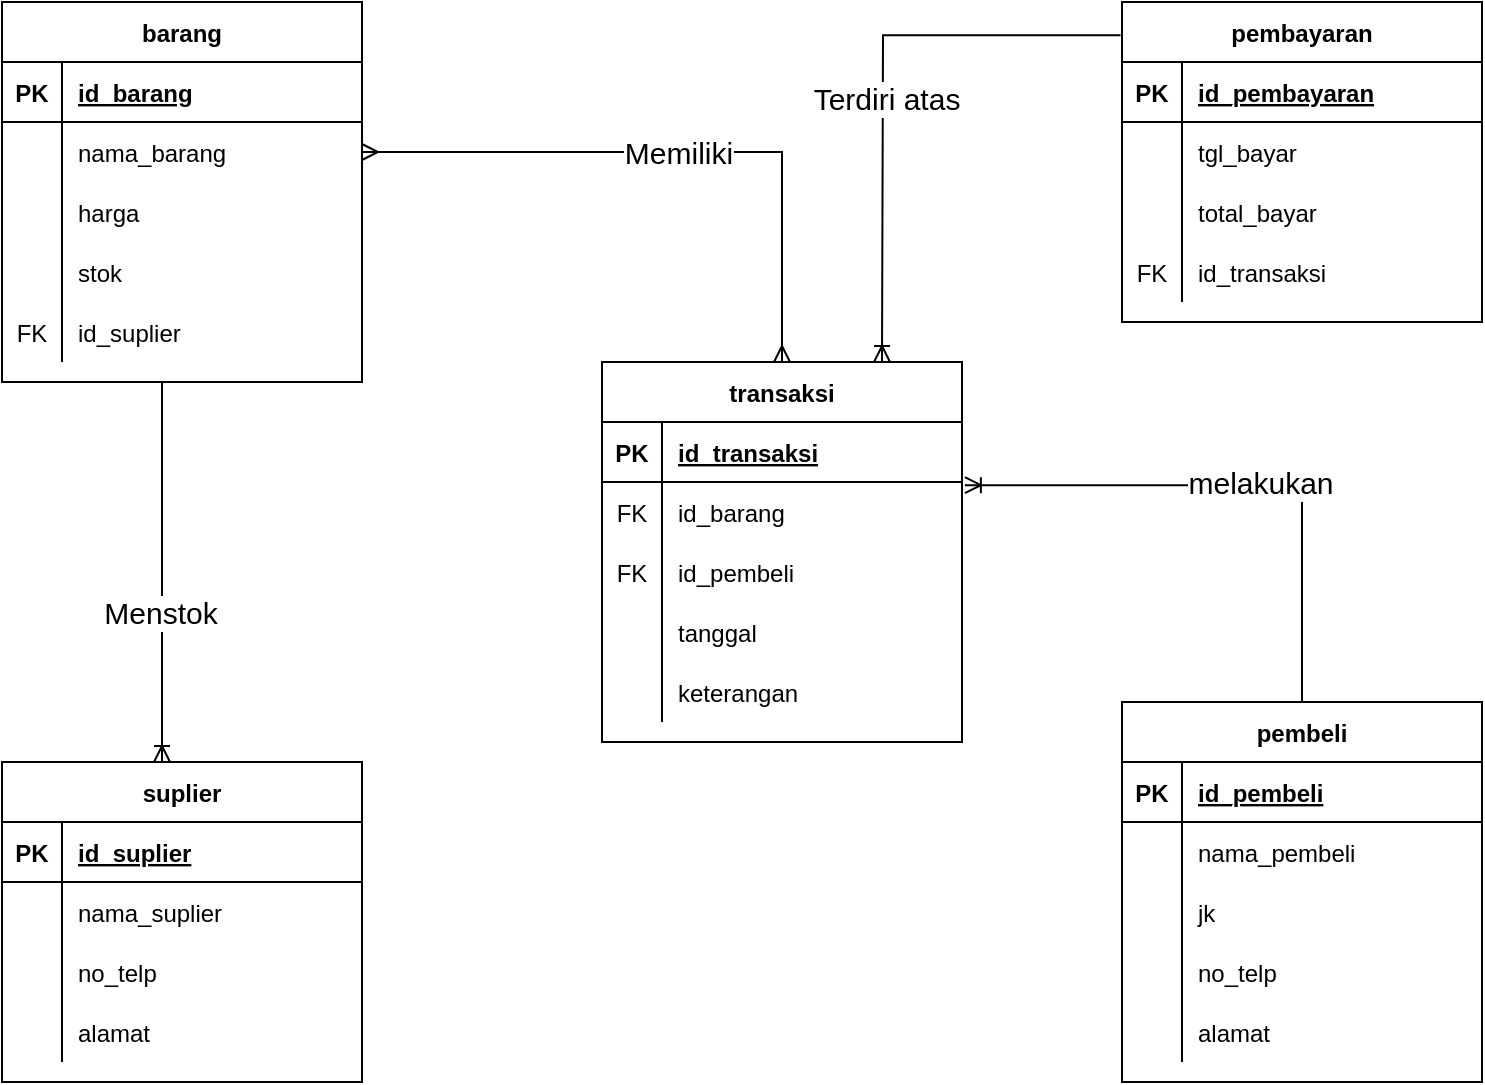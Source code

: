 <mxfile version="17.1.5" type="github"><diagram id="R2lEEEUBdFMjLlhIrx00" name="Page-1"><mxGraphModel dx="1929" dy="1000" grid="1" gridSize="10" guides="1" tooltips="1" connect="1" arrows="1" fold="1" page="1" pageScale="1" pageWidth="850" pageHeight="1100" math="0" shadow="0" extFonts="Permanent Marker^https://fonts.googleapis.com/css?family=Permanent+Marker"><root><mxCell id="0"/><mxCell id="1" parent="0"/><mxCell id="zM4GDXWuO1fYf1jPABZs-1" value="barang" style="shape=table;startSize=30;container=1;collapsible=1;childLayout=tableLayout;fixedRows=1;rowLines=0;fontStyle=1;align=center;resizeLast=1;" vertex="1" parent="1"><mxGeometry x="70" y="270" width="180" height="190" as="geometry"/></mxCell><mxCell id="zM4GDXWuO1fYf1jPABZs-2" value="" style="shape=tableRow;horizontal=0;startSize=0;swimlaneHead=0;swimlaneBody=0;fillColor=none;collapsible=0;dropTarget=0;points=[[0,0.5],[1,0.5]];portConstraint=eastwest;top=0;left=0;right=0;bottom=1;" vertex="1" parent="zM4GDXWuO1fYf1jPABZs-1"><mxGeometry y="30" width="180" height="30" as="geometry"/></mxCell><mxCell id="zM4GDXWuO1fYf1jPABZs-3" value="PK" style="shape=partialRectangle;connectable=0;fillColor=none;top=0;left=0;bottom=0;right=0;fontStyle=1;overflow=hidden;" vertex="1" parent="zM4GDXWuO1fYf1jPABZs-2"><mxGeometry width="30" height="30" as="geometry"><mxRectangle width="30" height="30" as="alternateBounds"/></mxGeometry></mxCell><mxCell id="zM4GDXWuO1fYf1jPABZs-4" value="id_barang" style="shape=partialRectangle;connectable=0;fillColor=none;top=0;left=0;bottom=0;right=0;align=left;spacingLeft=6;fontStyle=5;overflow=hidden;" vertex="1" parent="zM4GDXWuO1fYf1jPABZs-2"><mxGeometry x="30" width="150" height="30" as="geometry"><mxRectangle width="150" height="30" as="alternateBounds"/></mxGeometry></mxCell><mxCell id="zM4GDXWuO1fYf1jPABZs-5" value="" style="shape=tableRow;horizontal=0;startSize=0;swimlaneHead=0;swimlaneBody=0;fillColor=none;collapsible=0;dropTarget=0;points=[[0,0.5],[1,0.5]];portConstraint=eastwest;top=0;left=0;right=0;bottom=0;" vertex="1" parent="zM4GDXWuO1fYf1jPABZs-1"><mxGeometry y="60" width="180" height="30" as="geometry"/></mxCell><mxCell id="zM4GDXWuO1fYf1jPABZs-6" value="" style="shape=partialRectangle;connectable=0;fillColor=none;top=0;left=0;bottom=0;right=0;editable=1;overflow=hidden;" vertex="1" parent="zM4GDXWuO1fYf1jPABZs-5"><mxGeometry width="30" height="30" as="geometry"><mxRectangle width="30" height="30" as="alternateBounds"/></mxGeometry></mxCell><mxCell id="zM4GDXWuO1fYf1jPABZs-7" value="nama_barang" style="shape=partialRectangle;connectable=0;fillColor=none;top=0;left=0;bottom=0;right=0;align=left;spacingLeft=6;overflow=hidden;" vertex="1" parent="zM4GDXWuO1fYf1jPABZs-5"><mxGeometry x="30" width="150" height="30" as="geometry"><mxRectangle width="150" height="30" as="alternateBounds"/></mxGeometry></mxCell><mxCell id="zM4GDXWuO1fYf1jPABZs-8" value="" style="shape=tableRow;horizontal=0;startSize=0;swimlaneHead=0;swimlaneBody=0;fillColor=none;collapsible=0;dropTarget=0;points=[[0,0.5],[1,0.5]];portConstraint=eastwest;top=0;left=0;right=0;bottom=0;" vertex="1" parent="zM4GDXWuO1fYf1jPABZs-1"><mxGeometry y="90" width="180" height="30" as="geometry"/></mxCell><mxCell id="zM4GDXWuO1fYf1jPABZs-9" value="" style="shape=partialRectangle;connectable=0;fillColor=none;top=0;left=0;bottom=0;right=0;editable=1;overflow=hidden;" vertex="1" parent="zM4GDXWuO1fYf1jPABZs-8"><mxGeometry width="30" height="30" as="geometry"><mxRectangle width="30" height="30" as="alternateBounds"/></mxGeometry></mxCell><mxCell id="zM4GDXWuO1fYf1jPABZs-10" value="harga" style="shape=partialRectangle;connectable=0;fillColor=none;top=0;left=0;bottom=0;right=0;align=left;spacingLeft=6;overflow=hidden;" vertex="1" parent="zM4GDXWuO1fYf1jPABZs-8"><mxGeometry x="30" width="150" height="30" as="geometry"><mxRectangle width="150" height="30" as="alternateBounds"/></mxGeometry></mxCell><mxCell id="zM4GDXWuO1fYf1jPABZs-11" value="" style="shape=tableRow;horizontal=0;startSize=0;swimlaneHead=0;swimlaneBody=0;fillColor=none;collapsible=0;dropTarget=0;points=[[0,0.5],[1,0.5]];portConstraint=eastwest;top=0;left=0;right=0;bottom=0;" vertex="1" parent="zM4GDXWuO1fYf1jPABZs-1"><mxGeometry y="120" width="180" height="30" as="geometry"/></mxCell><mxCell id="zM4GDXWuO1fYf1jPABZs-12" value="" style="shape=partialRectangle;connectable=0;fillColor=none;top=0;left=0;bottom=0;right=0;editable=1;overflow=hidden;" vertex="1" parent="zM4GDXWuO1fYf1jPABZs-11"><mxGeometry width="30" height="30" as="geometry"><mxRectangle width="30" height="30" as="alternateBounds"/></mxGeometry></mxCell><mxCell id="zM4GDXWuO1fYf1jPABZs-13" value="stok" style="shape=partialRectangle;connectable=0;fillColor=none;top=0;left=0;bottom=0;right=0;align=left;spacingLeft=6;overflow=hidden;" vertex="1" parent="zM4GDXWuO1fYf1jPABZs-11"><mxGeometry x="30" width="150" height="30" as="geometry"><mxRectangle width="150" height="30" as="alternateBounds"/></mxGeometry></mxCell><mxCell id="zM4GDXWuO1fYf1jPABZs-14" value="" style="shape=tableRow;horizontal=0;startSize=0;swimlaneHead=0;swimlaneBody=0;fillColor=none;collapsible=0;dropTarget=0;points=[[0,0.5],[1,0.5]];portConstraint=eastwest;top=0;left=0;right=0;bottom=0;" vertex="1" parent="zM4GDXWuO1fYf1jPABZs-1"><mxGeometry y="150" width="180" height="30" as="geometry"/></mxCell><mxCell id="zM4GDXWuO1fYf1jPABZs-15" value="FK" style="shape=partialRectangle;connectable=0;fillColor=none;top=0;left=0;bottom=0;right=0;editable=1;overflow=hidden;" vertex="1" parent="zM4GDXWuO1fYf1jPABZs-14"><mxGeometry width="30" height="30" as="geometry"><mxRectangle width="30" height="30" as="alternateBounds"/></mxGeometry></mxCell><mxCell id="zM4GDXWuO1fYf1jPABZs-16" value="id_suplier    " style="shape=partialRectangle;connectable=0;fillColor=none;top=0;left=0;bottom=0;right=0;align=left;spacingLeft=6;overflow=hidden;" vertex="1" parent="zM4GDXWuO1fYf1jPABZs-14"><mxGeometry x="30" width="150" height="30" as="geometry"><mxRectangle width="150" height="30" as="alternateBounds"/></mxGeometry></mxCell><mxCell id="zM4GDXWuO1fYf1jPABZs-17" value="suplier" style="shape=table;startSize=30;container=1;collapsible=1;childLayout=tableLayout;fixedRows=1;rowLines=0;fontStyle=1;align=center;resizeLast=1;" vertex="1" parent="1"><mxGeometry x="70" y="650" width="180" height="160" as="geometry"/></mxCell><mxCell id="zM4GDXWuO1fYf1jPABZs-18" value="" style="shape=tableRow;horizontal=0;startSize=0;swimlaneHead=0;swimlaneBody=0;fillColor=none;collapsible=0;dropTarget=0;points=[[0,0.5],[1,0.5]];portConstraint=eastwest;top=0;left=0;right=0;bottom=1;" vertex="1" parent="zM4GDXWuO1fYf1jPABZs-17"><mxGeometry y="30" width="180" height="30" as="geometry"/></mxCell><mxCell id="zM4GDXWuO1fYf1jPABZs-19" value="PK" style="shape=partialRectangle;connectable=0;fillColor=none;top=0;left=0;bottom=0;right=0;fontStyle=1;overflow=hidden;" vertex="1" parent="zM4GDXWuO1fYf1jPABZs-18"><mxGeometry width="30" height="30" as="geometry"><mxRectangle width="30" height="30" as="alternateBounds"/></mxGeometry></mxCell><mxCell id="zM4GDXWuO1fYf1jPABZs-20" value="id_suplier" style="shape=partialRectangle;connectable=0;fillColor=none;top=0;left=0;bottom=0;right=0;align=left;spacingLeft=6;fontStyle=5;overflow=hidden;" vertex="1" parent="zM4GDXWuO1fYf1jPABZs-18"><mxGeometry x="30" width="150" height="30" as="geometry"><mxRectangle width="150" height="30" as="alternateBounds"/></mxGeometry></mxCell><mxCell id="zM4GDXWuO1fYf1jPABZs-21" value="" style="shape=tableRow;horizontal=0;startSize=0;swimlaneHead=0;swimlaneBody=0;fillColor=none;collapsible=0;dropTarget=0;points=[[0,0.5],[1,0.5]];portConstraint=eastwest;top=0;left=0;right=0;bottom=0;" vertex="1" parent="zM4GDXWuO1fYf1jPABZs-17"><mxGeometry y="60" width="180" height="30" as="geometry"/></mxCell><mxCell id="zM4GDXWuO1fYf1jPABZs-22" value="" style="shape=partialRectangle;connectable=0;fillColor=none;top=0;left=0;bottom=0;right=0;editable=1;overflow=hidden;" vertex="1" parent="zM4GDXWuO1fYf1jPABZs-21"><mxGeometry width="30" height="30" as="geometry"><mxRectangle width="30" height="30" as="alternateBounds"/></mxGeometry></mxCell><mxCell id="zM4GDXWuO1fYf1jPABZs-23" value="nama_suplier" style="shape=partialRectangle;connectable=0;fillColor=none;top=0;left=0;bottom=0;right=0;align=left;spacingLeft=6;overflow=hidden;" vertex="1" parent="zM4GDXWuO1fYf1jPABZs-21"><mxGeometry x="30" width="150" height="30" as="geometry"><mxRectangle width="150" height="30" as="alternateBounds"/></mxGeometry></mxCell><mxCell id="zM4GDXWuO1fYf1jPABZs-24" value="" style="shape=tableRow;horizontal=0;startSize=0;swimlaneHead=0;swimlaneBody=0;fillColor=none;collapsible=0;dropTarget=0;points=[[0,0.5],[1,0.5]];portConstraint=eastwest;top=0;left=0;right=0;bottom=0;" vertex="1" parent="zM4GDXWuO1fYf1jPABZs-17"><mxGeometry y="90" width="180" height="30" as="geometry"/></mxCell><mxCell id="zM4GDXWuO1fYf1jPABZs-25" value="" style="shape=partialRectangle;connectable=0;fillColor=none;top=0;left=0;bottom=0;right=0;editable=1;overflow=hidden;" vertex="1" parent="zM4GDXWuO1fYf1jPABZs-24"><mxGeometry width="30" height="30" as="geometry"><mxRectangle width="30" height="30" as="alternateBounds"/></mxGeometry></mxCell><mxCell id="zM4GDXWuO1fYf1jPABZs-26" value="no_telp" style="shape=partialRectangle;connectable=0;fillColor=none;top=0;left=0;bottom=0;right=0;align=left;spacingLeft=6;overflow=hidden;" vertex="1" parent="zM4GDXWuO1fYf1jPABZs-24"><mxGeometry x="30" width="150" height="30" as="geometry"><mxRectangle width="150" height="30" as="alternateBounds"/></mxGeometry></mxCell><mxCell id="zM4GDXWuO1fYf1jPABZs-27" value="" style="shape=tableRow;horizontal=0;startSize=0;swimlaneHead=0;swimlaneBody=0;fillColor=none;collapsible=0;dropTarget=0;points=[[0,0.5],[1,0.5]];portConstraint=eastwest;top=0;left=0;right=0;bottom=0;" vertex="1" parent="zM4GDXWuO1fYf1jPABZs-17"><mxGeometry y="120" width="180" height="30" as="geometry"/></mxCell><mxCell id="zM4GDXWuO1fYf1jPABZs-28" value="" style="shape=partialRectangle;connectable=0;fillColor=none;top=0;left=0;bottom=0;right=0;editable=1;overflow=hidden;" vertex="1" parent="zM4GDXWuO1fYf1jPABZs-27"><mxGeometry width="30" height="30" as="geometry"><mxRectangle width="30" height="30" as="alternateBounds"/></mxGeometry></mxCell><mxCell id="zM4GDXWuO1fYf1jPABZs-29" value="alamat" style="shape=partialRectangle;connectable=0;fillColor=none;top=0;left=0;bottom=0;right=0;align=left;spacingLeft=6;overflow=hidden;" vertex="1" parent="zM4GDXWuO1fYf1jPABZs-27"><mxGeometry x="30" width="150" height="30" as="geometry"><mxRectangle width="150" height="30" as="alternateBounds"/></mxGeometry></mxCell><mxCell id="zM4GDXWuO1fYf1jPABZs-30" value="transaksi" style="shape=table;startSize=30;container=1;collapsible=1;childLayout=tableLayout;fixedRows=1;rowLines=0;fontStyle=1;align=center;resizeLast=1;" vertex="1" parent="1"><mxGeometry x="370" y="450" width="180" height="190" as="geometry"/></mxCell><mxCell id="zM4GDXWuO1fYf1jPABZs-31" value="" style="shape=tableRow;horizontal=0;startSize=0;swimlaneHead=0;swimlaneBody=0;fillColor=none;collapsible=0;dropTarget=0;points=[[0,0.5],[1,0.5]];portConstraint=eastwest;top=0;left=0;right=0;bottom=1;" vertex="1" parent="zM4GDXWuO1fYf1jPABZs-30"><mxGeometry y="30" width="180" height="30" as="geometry"/></mxCell><mxCell id="zM4GDXWuO1fYf1jPABZs-32" value="PK" style="shape=partialRectangle;connectable=0;fillColor=none;top=0;left=0;bottom=0;right=0;fontStyle=1;overflow=hidden;" vertex="1" parent="zM4GDXWuO1fYf1jPABZs-31"><mxGeometry width="30" height="30" as="geometry"><mxRectangle width="30" height="30" as="alternateBounds"/></mxGeometry></mxCell><mxCell id="zM4GDXWuO1fYf1jPABZs-33" value="id_transaksi" style="shape=partialRectangle;connectable=0;fillColor=none;top=0;left=0;bottom=0;right=0;align=left;spacingLeft=6;fontStyle=5;overflow=hidden;" vertex="1" parent="zM4GDXWuO1fYf1jPABZs-31"><mxGeometry x="30" width="150" height="30" as="geometry"><mxRectangle width="150" height="30" as="alternateBounds"/></mxGeometry></mxCell><mxCell id="zM4GDXWuO1fYf1jPABZs-34" value="" style="shape=tableRow;horizontal=0;startSize=0;swimlaneHead=0;swimlaneBody=0;fillColor=none;collapsible=0;dropTarget=0;points=[[0,0.5],[1,0.5]];portConstraint=eastwest;top=0;left=0;right=0;bottom=0;" vertex="1" parent="zM4GDXWuO1fYf1jPABZs-30"><mxGeometry y="60" width="180" height="30" as="geometry"/></mxCell><mxCell id="zM4GDXWuO1fYf1jPABZs-35" value="FK" style="shape=partialRectangle;connectable=0;fillColor=none;top=0;left=0;bottom=0;right=0;editable=1;overflow=hidden;" vertex="1" parent="zM4GDXWuO1fYf1jPABZs-34"><mxGeometry width="30" height="30" as="geometry"><mxRectangle width="30" height="30" as="alternateBounds"/></mxGeometry></mxCell><mxCell id="zM4GDXWuO1fYf1jPABZs-36" value="id_barang" style="shape=partialRectangle;connectable=0;fillColor=none;top=0;left=0;bottom=0;right=0;align=left;spacingLeft=6;overflow=hidden;" vertex="1" parent="zM4GDXWuO1fYf1jPABZs-34"><mxGeometry x="30" width="150" height="30" as="geometry"><mxRectangle width="150" height="30" as="alternateBounds"/></mxGeometry></mxCell><mxCell id="zM4GDXWuO1fYf1jPABZs-37" value="" style="shape=tableRow;horizontal=0;startSize=0;swimlaneHead=0;swimlaneBody=0;fillColor=none;collapsible=0;dropTarget=0;points=[[0,0.5],[1,0.5]];portConstraint=eastwest;top=0;left=0;right=0;bottom=0;" vertex="1" parent="zM4GDXWuO1fYf1jPABZs-30"><mxGeometry y="90" width="180" height="30" as="geometry"/></mxCell><mxCell id="zM4GDXWuO1fYf1jPABZs-38" value="FK" style="shape=partialRectangle;connectable=0;fillColor=none;top=0;left=0;bottom=0;right=0;editable=1;overflow=hidden;" vertex="1" parent="zM4GDXWuO1fYf1jPABZs-37"><mxGeometry width="30" height="30" as="geometry"><mxRectangle width="30" height="30" as="alternateBounds"/></mxGeometry></mxCell><mxCell id="zM4GDXWuO1fYf1jPABZs-39" value="id_pembeli" style="shape=partialRectangle;connectable=0;fillColor=none;top=0;left=0;bottom=0;right=0;align=left;spacingLeft=6;overflow=hidden;" vertex="1" parent="zM4GDXWuO1fYf1jPABZs-37"><mxGeometry x="30" width="150" height="30" as="geometry"><mxRectangle width="150" height="30" as="alternateBounds"/></mxGeometry></mxCell><mxCell id="zM4GDXWuO1fYf1jPABZs-40" value="" style="shape=tableRow;horizontal=0;startSize=0;swimlaneHead=0;swimlaneBody=0;fillColor=none;collapsible=0;dropTarget=0;points=[[0,0.5],[1,0.5]];portConstraint=eastwest;top=0;left=0;right=0;bottom=0;" vertex="1" parent="zM4GDXWuO1fYf1jPABZs-30"><mxGeometry y="120" width="180" height="30" as="geometry"/></mxCell><mxCell id="zM4GDXWuO1fYf1jPABZs-41" value="" style="shape=partialRectangle;connectable=0;fillColor=none;top=0;left=0;bottom=0;right=0;editable=1;overflow=hidden;" vertex="1" parent="zM4GDXWuO1fYf1jPABZs-40"><mxGeometry width="30" height="30" as="geometry"><mxRectangle width="30" height="30" as="alternateBounds"/></mxGeometry></mxCell><mxCell id="zM4GDXWuO1fYf1jPABZs-42" value="tanggal" style="shape=partialRectangle;connectable=0;fillColor=none;top=0;left=0;bottom=0;right=0;align=left;spacingLeft=6;overflow=hidden;" vertex="1" parent="zM4GDXWuO1fYf1jPABZs-40"><mxGeometry x="30" width="150" height="30" as="geometry"><mxRectangle width="150" height="30" as="alternateBounds"/></mxGeometry></mxCell><mxCell id="zM4GDXWuO1fYf1jPABZs-43" value="" style="shape=tableRow;horizontal=0;startSize=0;swimlaneHead=0;swimlaneBody=0;fillColor=none;collapsible=0;dropTarget=0;points=[[0,0.5],[1,0.5]];portConstraint=eastwest;top=0;left=0;right=0;bottom=0;" vertex="1" parent="zM4GDXWuO1fYf1jPABZs-30"><mxGeometry y="150" width="180" height="30" as="geometry"/></mxCell><mxCell id="zM4GDXWuO1fYf1jPABZs-44" value="" style="shape=partialRectangle;connectable=0;fillColor=none;top=0;left=0;bottom=0;right=0;editable=1;overflow=hidden;" vertex="1" parent="zM4GDXWuO1fYf1jPABZs-43"><mxGeometry width="30" height="30" as="geometry"><mxRectangle width="30" height="30" as="alternateBounds"/></mxGeometry></mxCell><mxCell id="zM4GDXWuO1fYf1jPABZs-45" value="keterangan" style="shape=partialRectangle;connectable=0;fillColor=none;top=0;left=0;bottom=0;right=0;align=left;spacingLeft=6;overflow=hidden;" vertex="1" parent="zM4GDXWuO1fYf1jPABZs-43"><mxGeometry x="30" width="150" height="30" as="geometry"><mxRectangle width="150" height="30" as="alternateBounds"/></mxGeometry></mxCell><mxCell id="zM4GDXWuO1fYf1jPABZs-46" value="pembayaran" style="shape=table;startSize=30;container=1;collapsible=1;childLayout=tableLayout;fixedRows=1;rowLines=0;fontStyle=1;align=center;resizeLast=1;" vertex="1" parent="1"><mxGeometry x="630" y="270" width="180" height="160" as="geometry"/></mxCell><mxCell id="zM4GDXWuO1fYf1jPABZs-47" value="" style="shape=tableRow;horizontal=0;startSize=0;swimlaneHead=0;swimlaneBody=0;fillColor=none;collapsible=0;dropTarget=0;points=[[0,0.5],[1,0.5]];portConstraint=eastwest;top=0;left=0;right=0;bottom=1;" vertex="1" parent="zM4GDXWuO1fYf1jPABZs-46"><mxGeometry y="30" width="180" height="30" as="geometry"/></mxCell><mxCell id="zM4GDXWuO1fYf1jPABZs-48" value="PK" style="shape=partialRectangle;connectable=0;fillColor=none;top=0;left=0;bottom=0;right=0;fontStyle=1;overflow=hidden;" vertex="1" parent="zM4GDXWuO1fYf1jPABZs-47"><mxGeometry width="30" height="30" as="geometry"><mxRectangle width="30" height="30" as="alternateBounds"/></mxGeometry></mxCell><mxCell id="zM4GDXWuO1fYf1jPABZs-49" value="id_pembayaran" style="shape=partialRectangle;connectable=0;fillColor=none;top=0;left=0;bottom=0;right=0;align=left;spacingLeft=6;fontStyle=5;overflow=hidden;" vertex="1" parent="zM4GDXWuO1fYf1jPABZs-47"><mxGeometry x="30" width="150" height="30" as="geometry"><mxRectangle width="150" height="30" as="alternateBounds"/></mxGeometry></mxCell><mxCell id="zM4GDXWuO1fYf1jPABZs-50" value="" style="shape=tableRow;horizontal=0;startSize=0;swimlaneHead=0;swimlaneBody=0;fillColor=none;collapsible=0;dropTarget=0;points=[[0,0.5],[1,0.5]];portConstraint=eastwest;top=0;left=0;right=0;bottom=0;" vertex="1" parent="zM4GDXWuO1fYf1jPABZs-46"><mxGeometry y="60" width="180" height="30" as="geometry"/></mxCell><mxCell id="zM4GDXWuO1fYf1jPABZs-51" value="" style="shape=partialRectangle;connectable=0;fillColor=none;top=0;left=0;bottom=0;right=0;editable=1;overflow=hidden;" vertex="1" parent="zM4GDXWuO1fYf1jPABZs-50"><mxGeometry width="30" height="30" as="geometry"><mxRectangle width="30" height="30" as="alternateBounds"/></mxGeometry></mxCell><mxCell id="zM4GDXWuO1fYf1jPABZs-52" value="tgl_bayar" style="shape=partialRectangle;connectable=0;fillColor=none;top=0;left=0;bottom=0;right=0;align=left;spacingLeft=6;overflow=hidden;" vertex="1" parent="zM4GDXWuO1fYf1jPABZs-50"><mxGeometry x="30" width="150" height="30" as="geometry"><mxRectangle width="150" height="30" as="alternateBounds"/></mxGeometry></mxCell><mxCell id="zM4GDXWuO1fYf1jPABZs-53" value="" style="shape=tableRow;horizontal=0;startSize=0;swimlaneHead=0;swimlaneBody=0;fillColor=none;collapsible=0;dropTarget=0;points=[[0,0.5],[1,0.5]];portConstraint=eastwest;top=0;left=0;right=0;bottom=0;" vertex="1" parent="zM4GDXWuO1fYf1jPABZs-46"><mxGeometry y="90" width="180" height="30" as="geometry"/></mxCell><mxCell id="zM4GDXWuO1fYf1jPABZs-54" value="" style="shape=partialRectangle;connectable=0;fillColor=none;top=0;left=0;bottom=0;right=0;editable=1;overflow=hidden;" vertex="1" parent="zM4GDXWuO1fYf1jPABZs-53"><mxGeometry width="30" height="30" as="geometry"><mxRectangle width="30" height="30" as="alternateBounds"/></mxGeometry></mxCell><mxCell id="zM4GDXWuO1fYf1jPABZs-55" value="total_bayar" style="shape=partialRectangle;connectable=0;fillColor=none;top=0;left=0;bottom=0;right=0;align=left;spacingLeft=6;overflow=hidden;" vertex="1" parent="zM4GDXWuO1fYf1jPABZs-53"><mxGeometry x="30" width="150" height="30" as="geometry"><mxRectangle width="150" height="30" as="alternateBounds"/></mxGeometry></mxCell><mxCell id="zM4GDXWuO1fYf1jPABZs-56" value="" style="shape=tableRow;horizontal=0;startSize=0;swimlaneHead=0;swimlaneBody=0;fillColor=none;collapsible=0;dropTarget=0;points=[[0,0.5],[1,0.5]];portConstraint=eastwest;top=0;left=0;right=0;bottom=0;" vertex="1" parent="zM4GDXWuO1fYf1jPABZs-46"><mxGeometry y="120" width="180" height="30" as="geometry"/></mxCell><mxCell id="zM4GDXWuO1fYf1jPABZs-57" value="FK" style="shape=partialRectangle;connectable=0;fillColor=none;top=0;left=0;bottom=0;right=0;editable=1;overflow=hidden;" vertex="1" parent="zM4GDXWuO1fYf1jPABZs-56"><mxGeometry width="30" height="30" as="geometry"><mxRectangle width="30" height="30" as="alternateBounds"/></mxGeometry></mxCell><mxCell id="zM4GDXWuO1fYf1jPABZs-58" value="id_transaksi" style="shape=partialRectangle;connectable=0;fillColor=none;top=0;left=0;bottom=0;right=0;align=left;spacingLeft=6;overflow=hidden;" vertex="1" parent="zM4GDXWuO1fYf1jPABZs-56"><mxGeometry x="30" width="150" height="30" as="geometry"><mxRectangle width="150" height="30" as="alternateBounds"/></mxGeometry></mxCell><mxCell id="zM4GDXWuO1fYf1jPABZs-59" value="pembeli" style="shape=table;startSize=30;container=1;collapsible=1;childLayout=tableLayout;fixedRows=1;rowLines=0;fontStyle=1;align=center;resizeLast=1;" vertex="1" parent="1"><mxGeometry x="630" y="620" width="180" height="190" as="geometry"/></mxCell><mxCell id="zM4GDXWuO1fYf1jPABZs-60" value="" style="shape=tableRow;horizontal=0;startSize=0;swimlaneHead=0;swimlaneBody=0;fillColor=none;collapsible=0;dropTarget=0;points=[[0,0.5],[1,0.5]];portConstraint=eastwest;top=0;left=0;right=0;bottom=1;" vertex="1" parent="zM4GDXWuO1fYf1jPABZs-59"><mxGeometry y="30" width="180" height="30" as="geometry"/></mxCell><mxCell id="zM4GDXWuO1fYf1jPABZs-61" value="PK" style="shape=partialRectangle;connectable=0;fillColor=none;top=0;left=0;bottom=0;right=0;fontStyle=1;overflow=hidden;" vertex="1" parent="zM4GDXWuO1fYf1jPABZs-60"><mxGeometry width="30" height="30" as="geometry"><mxRectangle width="30" height="30" as="alternateBounds"/></mxGeometry></mxCell><mxCell id="zM4GDXWuO1fYf1jPABZs-62" value="id_pembeli" style="shape=partialRectangle;connectable=0;fillColor=none;top=0;left=0;bottom=0;right=0;align=left;spacingLeft=6;fontStyle=5;overflow=hidden;" vertex="1" parent="zM4GDXWuO1fYf1jPABZs-60"><mxGeometry x="30" width="150" height="30" as="geometry"><mxRectangle width="150" height="30" as="alternateBounds"/></mxGeometry></mxCell><mxCell id="zM4GDXWuO1fYf1jPABZs-63" value="" style="shape=tableRow;horizontal=0;startSize=0;swimlaneHead=0;swimlaneBody=0;fillColor=none;collapsible=0;dropTarget=0;points=[[0,0.5],[1,0.5]];portConstraint=eastwest;top=0;left=0;right=0;bottom=0;" vertex="1" parent="zM4GDXWuO1fYf1jPABZs-59"><mxGeometry y="60" width="180" height="30" as="geometry"/></mxCell><mxCell id="zM4GDXWuO1fYf1jPABZs-64" value="" style="shape=partialRectangle;connectable=0;fillColor=none;top=0;left=0;bottom=0;right=0;editable=1;overflow=hidden;" vertex="1" parent="zM4GDXWuO1fYf1jPABZs-63"><mxGeometry width="30" height="30" as="geometry"><mxRectangle width="30" height="30" as="alternateBounds"/></mxGeometry></mxCell><mxCell id="zM4GDXWuO1fYf1jPABZs-65" value="nama_pembeli" style="shape=partialRectangle;connectable=0;fillColor=none;top=0;left=0;bottom=0;right=0;align=left;spacingLeft=6;overflow=hidden;" vertex="1" parent="zM4GDXWuO1fYf1jPABZs-63"><mxGeometry x="30" width="150" height="30" as="geometry"><mxRectangle width="150" height="30" as="alternateBounds"/></mxGeometry></mxCell><mxCell id="zM4GDXWuO1fYf1jPABZs-66" value="" style="shape=tableRow;horizontal=0;startSize=0;swimlaneHead=0;swimlaneBody=0;fillColor=none;collapsible=0;dropTarget=0;points=[[0,0.5],[1,0.5]];portConstraint=eastwest;top=0;left=0;right=0;bottom=0;" vertex="1" parent="zM4GDXWuO1fYf1jPABZs-59"><mxGeometry y="90" width="180" height="30" as="geometry"/></mxCell><mxCell id="zM4GDXWuO1fYf1jPABZs-67" value="" style="shape=partialRectangle;connectable=0;fillColor=none;top=0;left=0;bottom=0;right=0;editable=1;overflow=hidden;" vertex="1" parent="zM4GDXWuO1fYf1jPABZs-66"><mxGeometry width="30" height="30" as="geometry"><mxRectangle width="30" height="30" as="alternateBounds"/></mxGeometry></mxCell><mxCell id="zM4GDXWuO1fYf1jPABZs-68" value="jk" style="shape=partialRectangle;connectable=0;fillColor=none;top=0;left=0;bottom=0;right=0;align=left;spacingLeft=6;overflow=hidden;" vertex="1" parent="zM4GDXWuO1fYf1jPABZs-66"><mxGeometry x="30" width="150" height="30" as="geometry"><mxRectangle width="150" height="30" as="alternateBounds"/></mxGeometry></mxCell><mxCell id="zM4GDXWuO1fYf1jPABZs-69" value="" style="shape=tableRow;horizontal=0;startSize=0;swimlaneHead=0;swimlaneBody=0;fillColor=none;collapsible=0;dropTarget=0;points=[[0,0.5],[1,0.5]];portConstraint=eastwest;top=0;left=0;right=0;bottom=0;" vertex="1" parent="zM4GDXWuO1fYf1jPABZs-59"><mxGeometry y="120" width="180" height="30" as="geometry"/></mxCell><mxCell id="zM4GDXWuO1fYf1jPABZs-70" value="" style="shape=partialRectangle;connectable=0;fillColor=none;top=0;left=0;bottom=0;right=0;editable=1;overflow=hidden;" vertex="1" parent="zM4GDXWuO1fYf1jPABZs-69"><mxGeometry width="30" height="30" as="geometry"><mxRectangle width="30" height="30" as="alternateBounds"/></mxGeometry></mxCell><mxCell id="zM4GDXWuO1fYf1jPABZs-71" value="no_telp" style="shape=partialRectangle;connectable=0;fillColor=none;top=0;left=0;bottom=0;right=0;align=left;spacingLeft=6;overflow=hidden;" vertex="1" parent="zM4GDXWuO1fYf1jPABZs-69"><mxGeometry x="30" width="150" height="30" as="geometry"><mxRectangle width="150" height="30" as="alternateBounds"/></mxGeometry></mxCell><mxCell id="zM4GDXWuO1fYf1jPABZs-72" value="" style="shape=tableRow;horizontal=0;startSize=0;swimlaneHead=0;swimlaneBody=0;fillColor=none;collapsible=0;dropTarget=0;points=[[0,0.5],[1,0.5]];portConstraint=eastwest;top=0;left=0;right=0;bottom=0;" vertex="1" parent="zM4GDXWuO1fYf1jPABZs-59"><mxGeometry y="150" width="180" height="30" as="geometry"/></mxCell><mxCell id="zM4GDXWuO1fYf1jPABZs-73" value="" style="shape=partialRectangle;connectable=0;fillColor=none;top=0;left=0;bottom=0;right=0;editable=1;overflow=hidden;" vertex="1" parent="zM4GDXWuO1fYf1jPABZs-72"><mxGeometry width="30" height="30" as="geometry"><mxRectangle width="30" height="30" as="alternateBounds"/></mxGeometry></mxCell><mxCell id="zM4GDXWuO1fYf1jPABZs-74" value="alamat" style="shape=partialRectangle;connectable=0;fillColor=none;top=0;left=0;bottom=0;right=0;align=left;spacingLeft=6;overflow=hidden;" vertex="1" parent="zM4GDXWuO1fYf1jPABZs-72"><mxGeometry x="30" width="150" height="30" as="geometry"><mxRectangle width="150" height="30" as="alternateBounds"/></mxGeometry></mxCell><mxCell id="zM4GDXWuO1fYf1jPABZs-76" value="" style="fontSize=12;html=1;endArrow=ERoneToMany;rounded=0;" edge="1" parent="1"><mxGeometry width="100" height="100" relative="1" as="geometry"><mxPoint x="150" y="460" as="sourcePoint"/><mxPoint x="150" y="650" as="targetPoint"/></mxGeometry></mxCell><mxCell id="zM4GDXWuO1fYf1jPABZs-81" value="Menstok" style="edgeLabel;html=1;align=center;verticalAlign=middle;resizable=0;points=[];fontSize=15;" vertex="1" connectable="0" parent="zM4GDXWuO1fYf1jPABZs-76"><mxGeometry x="0.212" y="-1" relative="1" as="geometry"><mxPoint as="offset"/></mxGeometry></mxCell><mxCell id="zM4GDXWuO1fYf1jPABZs-79" value="&lt;font style=&quot;font-size: 15px&quot;&gt;Memiliki&lt;/font&gt;" style="edgeStyle=orthogonalEdgeStyle;fontSize=12;html=1;endArrow=ERmany;startArrow=ERmany;rounded=0;entryX=0.5;entryY=0;entryDx=0;entryDy=0;exitX=1;exitY=0.5;exitDx=0;exitDy=0;" edge="1" parent="1" source="zM4GDXWuO1fYf1jPABZs-5" target="zM4GDXWuO1fYf1jPABZs-30"><mxGeometry width="100" height="100" relative="1" as="geometry"><mxPoint x="260" y="350" as="sourcePoint"/><mxPoint x="470" y="430" as="targetPoint"/></mxGeometry></mxCell><mxCell id="zM4GDXWuO1fYf1jPABZs-80" value="&lt;font style=&quot;font-size: 15px&quot;&gt;melakukan&lt;/font&gt;" style="edgeStyle=orthogonalEdgeStyle;fontSize=12;html=1;endArrow=ERoneToMany;rounded=0;exitX=0.5;exitY=0;exitDx=0;exitDy=0;entryX=1.008;entryY=0.053;entryDx=0;entryDy=0;entryPerimeter=0;" edge="1" parent="1" source="zM4GDXWuO1fYf1jPABZs-59" target="zM4GDXWuO1fYf1jPABZs-34"><mxGeometry x="-0.069" y="-2" width="100" height="100" relative="1" as="geometry"><mxPoint x="370" y="520" as="sourcePoint"/><mxPoint x="560" y="480" as="targetPoint"/><mxPoint as="offset"/></mxGeometry></mxCell><mxCell id="zM4GDXWuO1fYf1jPABZs-82" value="" style="fontSize=12;html=1;endArrow=ERoneToMany;rounded=0;strokeWidth=1;exitX=-0.004;exitY=0.104;exitDx=0;exitDy=0;exitPerimeter=0;edgeStyle=orthogonalEdgeStyle;" edge="1" parent="1" source="zM4GDXWuO1fYf1jPABZs-46"><mxGeometry width="100" height="100" relative="1" as="geometry"><mxPoint x="490" y="500" as="sourcePoint"/><mxPoint x="510" y="450" as="targetPoint"/></mxGeometry></mxCell><mxCell id="zM4GDXWuO1fYf1jPABZs-83" value="Terdiri atas" style="edgeLabel;html=1;align=center;verticalAlign=middle;resizable=0;points=[];fontSize=15;" vertex="1" connectable="0" parent="zM4GDXWuO1fYf1jPABZs-82"><mxGeometry x="0.058" y="1" relative="1" as="geometry"><mxPoint as="offset"/></mxGeometry></mxCell></root></mxGraphModel></diagram></mxfile>